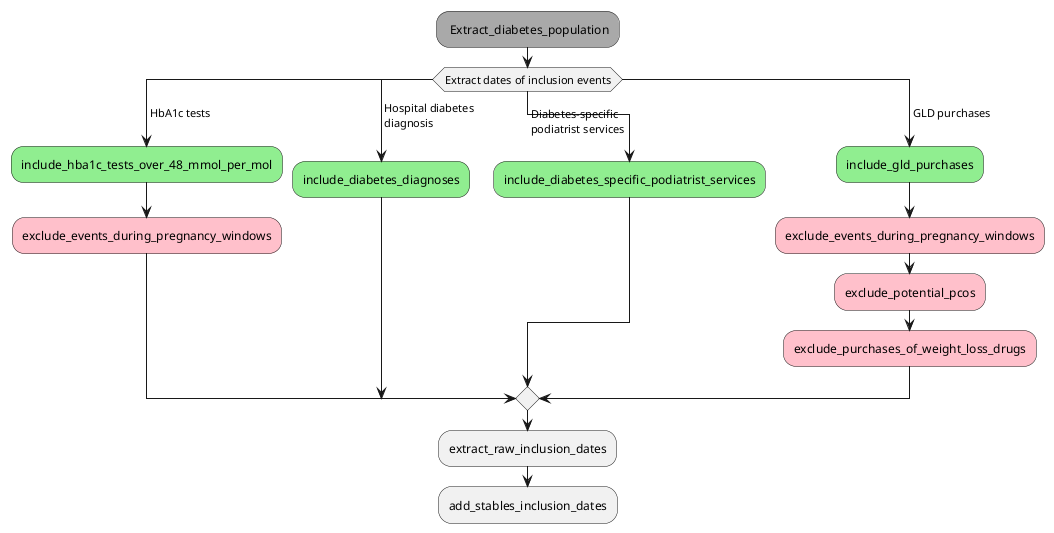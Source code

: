 @startuml diabetes-population-functions 

#darkgrey: Extract_diabetes_population;

switch (Extract dates of inclusion events)
case ( HbA1c tests)
    #lightgreen:include_hba1c_tests_over_48_mmol_per_mol;
    #pink:exclude_events_during_pregnancy_windows;

case ( Hospital diabetes\n diagnosis)
    #lightgreen:include_diabetes_diagnoses;

case ( Diabetes-specific\n podiatrist services)
    #lightgreen:include_diabetes_specific_podiatrist_services;

case ( GLD purchases)
    #lightgreen:include_gld_purchases;
    #pink:exclude_events_during_pregnancy_windows;
    #pink:exclude_potential_pcos;
    #pink:exclude_purchases_of_weight_loss_drugs;
endswitch

:extract_raw_inclusion_dates;
:add_stables_inclusion_dates;

@enduml